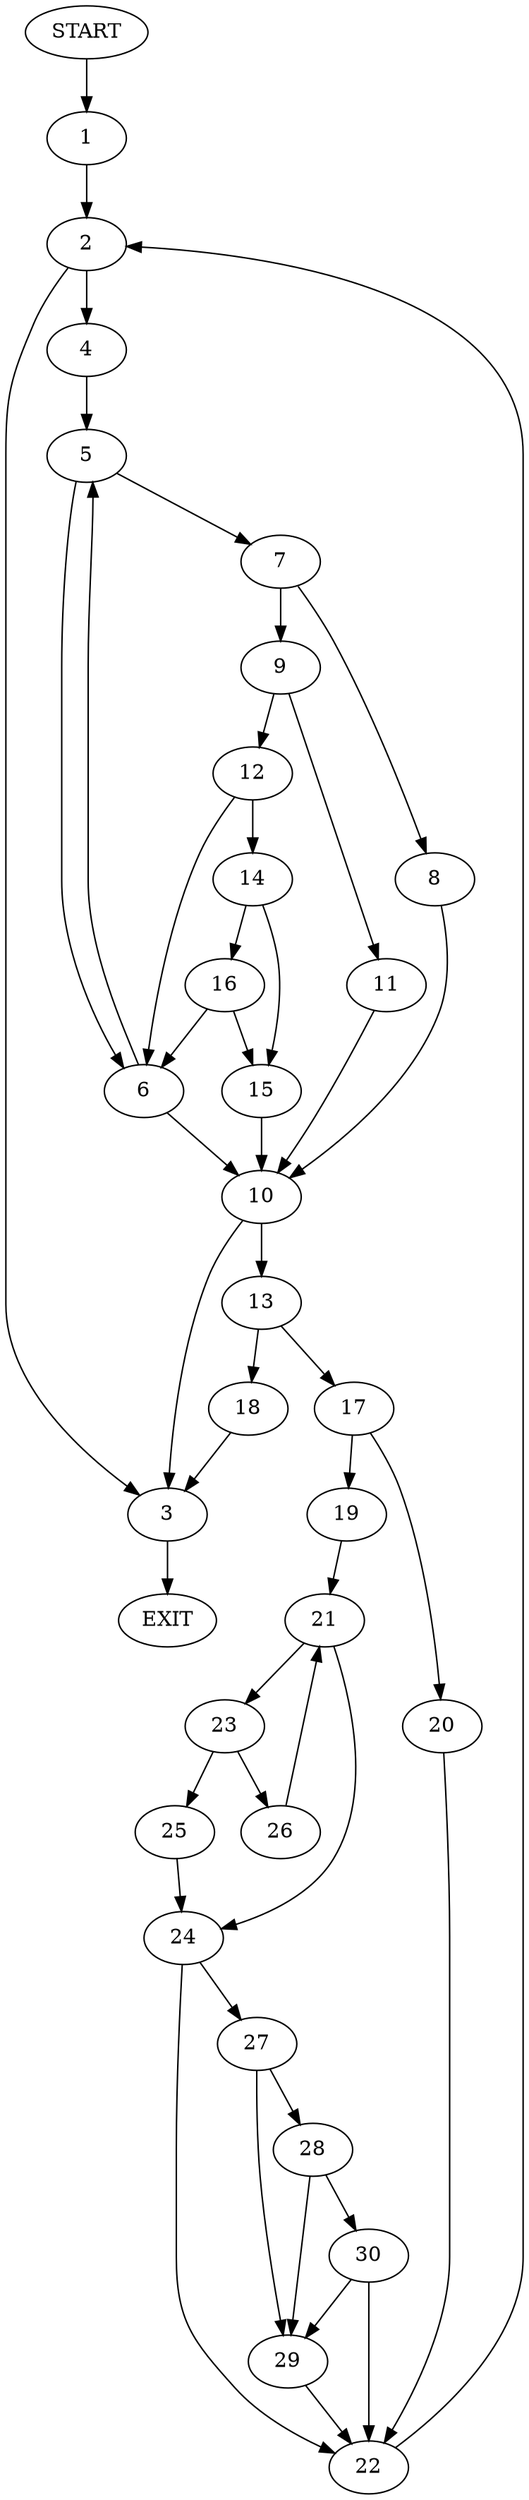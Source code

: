 digraph {
0 [label="START"]
31 [label="EXIT"]
0 -> 1
1 -> 2
2 -> 3
2 -> 4
3 -> 31
4 -> 5
5 -> 6
5 -> 7
7 -> 8
7 -> 9
6 -> 5
6 -> 10
8 -> 10
9 -> 11
9 -> 12
10 -> 13
10 -> 3
11 -> 10
12 -> 14
12 -> 6
14 -> 15
14 -> 16
16 -> 15
16 -> 6
15 -> 10
13 -> 17
13 -> 18
17 -> 19
17 -> 20
18 -> 3
19 -> 21
20 -> 22
22 -> 2
21 -> 23
21 -> 24
23 -> 25
23 -> 26
24 -> 27
24 -> 22
25 -> 24
26 -> 21
27 -> 28
27 -> 29
28 -> 29
28 -> 30
29 -> 22
30 -> 22
30 -> 29
}
